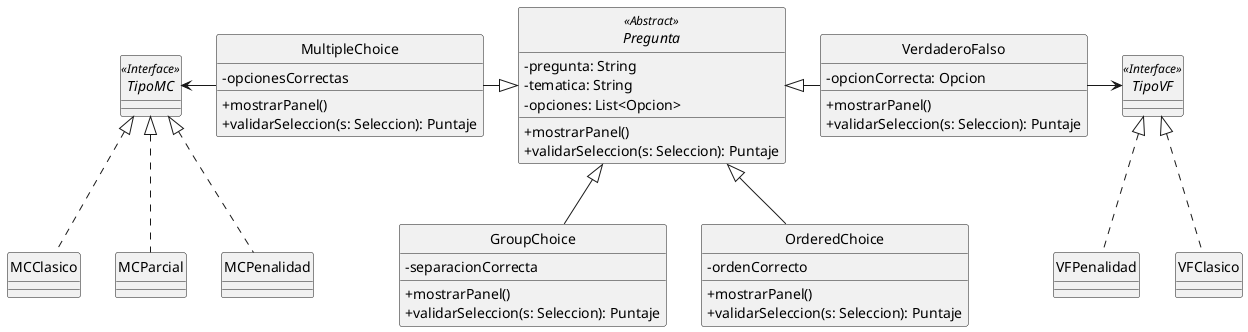 @startuml Preguntas

skinparam monochrome true
hide circle
skinparam classAttributeIconSize 0

abstract Pregunta <<Abstract>> {
    - pregunta: String
    - tematica: String
    - opciones: List<Opcion>
    + mostrarPanel()
    + validarSeleccion(s: Seleccion): Puntaje
}

class VerdaderoFalso {
    - opcionCorrecta: Opcion
    + mostrarPanel()
    + validarSeleccion(s: Seleccion): Puntaje

}

class MultipleChoice {
    - opcionesCorrectas
    + mostrarPanel()
    + validarSeleccion(s: Seleccion): Puntaje

}

class OrderedChoice {
    - ordenCorrecto
    + mostrarPanel()
    + validarSeleccion(s: Seleccion): Puntaje

}

class GroupChoice {
    - separacionCorrecta
    + mostrarPanel()
    + validarSeleccion(s: Seleccion): Puntaje

}

Pregunta <|- VerdaderoFalso
Pregunta <|-left- MultipleChoice
Pregunta <|-- OrderedChoice
Pregunta <|-- GroupChoice

interface TipoVF <<Interface>> {
}
class VFClasico {
}
class VFPenalidad {
}

VerdaderoFalso -> TipoVF
TipoVF <|.. VFClasico
TipoVF <|.. VFPenalidad

interface TipoMC <<Interface>> {
}
class MCClasico {
}
class MCParcial {
}
class MCPenalidad {
}
TipoMC <- MultipleChoice
TipoMC <|.. MCClasico
TipoMC <|.. MCParcial
TipoMC <|.. MCPenalidad
@enduml